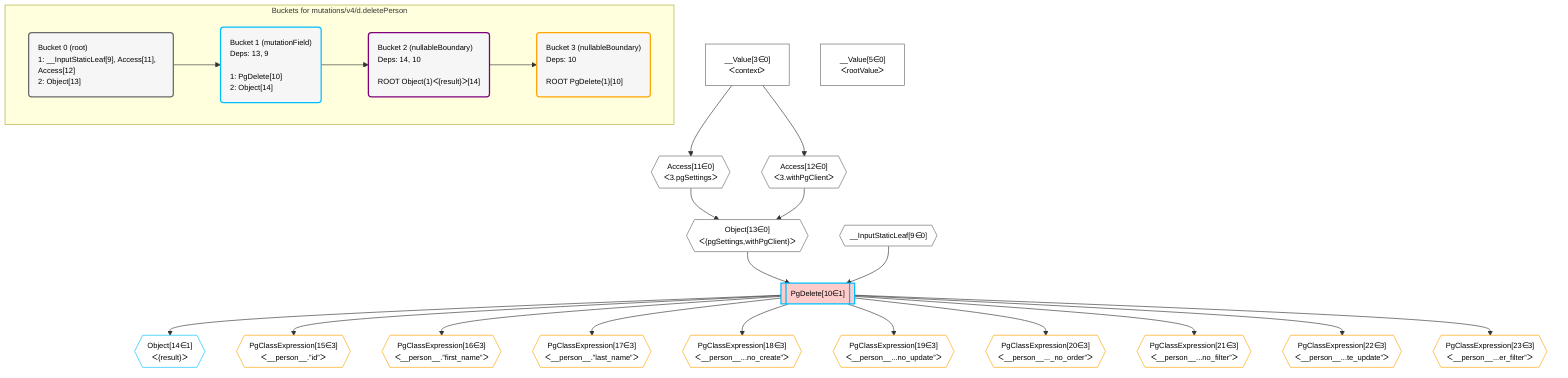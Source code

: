 %%{init: {'themeVariables': { 'fontSize': '12px'}}}%%
graph TD
    classDef path fill:#eee,stroke:#000,color:#000
    classDef plan fill:#fff,stroke-width:1px,color:#000
    classDef itemplan fill:#fff,stroke-width:2px,color:#000
    classDef unbatchedplan fill:#dff,stroke-width:1px,color:#000
    classDef sideeffectplan fill:#fcc,stroke-width:2px,color:#000
    classDef bucket fill:#f6f6f6,color:#000,stroke-width:2px,text-align:left


    %% define steps
    __Value3["__Value[3∈0]<br />ᐸcontextᐳ"]:::plan
    __Value5["__Value[5∈0]<br />ᐸrootValueᐳ"]:::plan
    __InputStaticLeaf9{{"__InputStaticLeaf[9∈0]"}}:::plan
    Access11{{"Access[11∈0]<br />ᐸ3.pgSettingsᐳ"}}:::plan
    Access12{{"Access[12∈0]<br />ᐸ3.withPgClientᐳ"}}:::plan
    Object13{{"Object[13∈0]<br />ᐸ{pgSettings,withPgClient}ᐳ"}}:::plan
    PgDelete10[["PgDelete[10∈1]"]]:::sideeffectplan
    Object14{{"Object[14∈1]<br />ᐸ{result}ᐳ"}}:::plan
    PgClassExpression15{{"PgClassExpression[15∈3]<br />ᐸ__person__.”id”ᐳ"}}:::plan
    PgClassExpression16{{"PgClassExpression[16∈3]<br />ᐸ__person__.”first_name”ᐳ"}}:::plan
    PgClassExpression17{{"PgClassExpression[17∈3]<br />ᐸ__person__.”last_name”ᐳ"}}:::plan
    PgClassExpression18{{"PgClassExpression[18∈3]<br />ᐸ__person__...no_create”ᐳ"}}:::plan
    PgClassExpression19{{"PgClassExpression[19∈3]<br />ᐸ__person__...no_update”ᐳ"}}:::plan
    PgClassExpression20{{"PgClassExpression[20∈3]<br />ᐸ__person__..._no_order”ᐳ"}}:::plan
    PgClassExpression21{{"PgClassExpression[21∈3]<br />ᐸ__person__...no_filter”ᐳ"}}:::plan
    PgClassExpression22{{"PgClassExpression[22∈3]<br />ᐸ__person__...te_update”ᐳ"}}:::plan
    PgClassExpression23{{"PgClassExpression[23∈3]<br />ᐸ__person__...er_filter”ᐳ"}}:::plan

    %% plan dependencies
    __Value3 --> Access11
    __Value3 --> Access12
    Access11 & Access12 --> Object13
    Object13 & __InputStaticLeaf9 --> PgDelete10
    PgDelete10 --> Object14
    PgDelete10 --> PgClassExpression15
    PgDelete10 --> PgClassExpression16
    PgDelete10 --> PgClassExpression17
    PgDelete10 --> PgClassExpression18
    PgDelete10 --> PgClassExpression19
    PgDelete10 --> PgClassExpression20
    PgDelete10 --> PgClassExpression21
    PgDelete10 --> PgClassExpression22
    PgDelete10 --> PgClassExpression23

    subgraph "Buckets for mutations/v4/d.deletePerson"
    Bucket0("Bucket 0 (root)<br />1: __InputStaticLeaf[9], Access[11], Access[12]<br />2: Object[13]"):::bucket
    classDef bucket0 stroke:#696969
    class Bucket0,__Value3,__Value5,__InputStaticLeaf9,Access11,Access12,Object13 bucket0
    Bucket1("Bucket 1 (mutationField)<br />Deps: 13, 9<br /><br />1: PgDelete[10]<br />2: Object[14]"):::bucket
    classDef bucket1 stroke:#00bfff
    class Bucket1,PgDelete10,Object14 bucket1
    Bucket2("Bucket 2 (nullableBoundary)<br />Deps: 14, 10<br /><br />ROOT Object{1}ᐸ{result}ᐳ[14]"):::bucket
    classDef bucket2 stroke:#7f007f
    class Bucket2 bucket2
    Bucket3("Bucket 3 (nullableBoundary)<br />Deps: 10<br /><br />ROOT PgDelete{1}[10]"):::bucket
    classDef bucket3 stroke:#ffa500
    class Bucket3,PgClassExpression15,PgClassExpression16,PgClassExpression17,PgClassExpression18,PgClassExpression19,PgClassExpression20,PgClassExpression21,PgClassExpression22,PgClassExpression23 bucket3
    Bucket0 --> Bucket1
    Bucket1 --> Bucket2
    Bucket2 --> Bucket3
    end